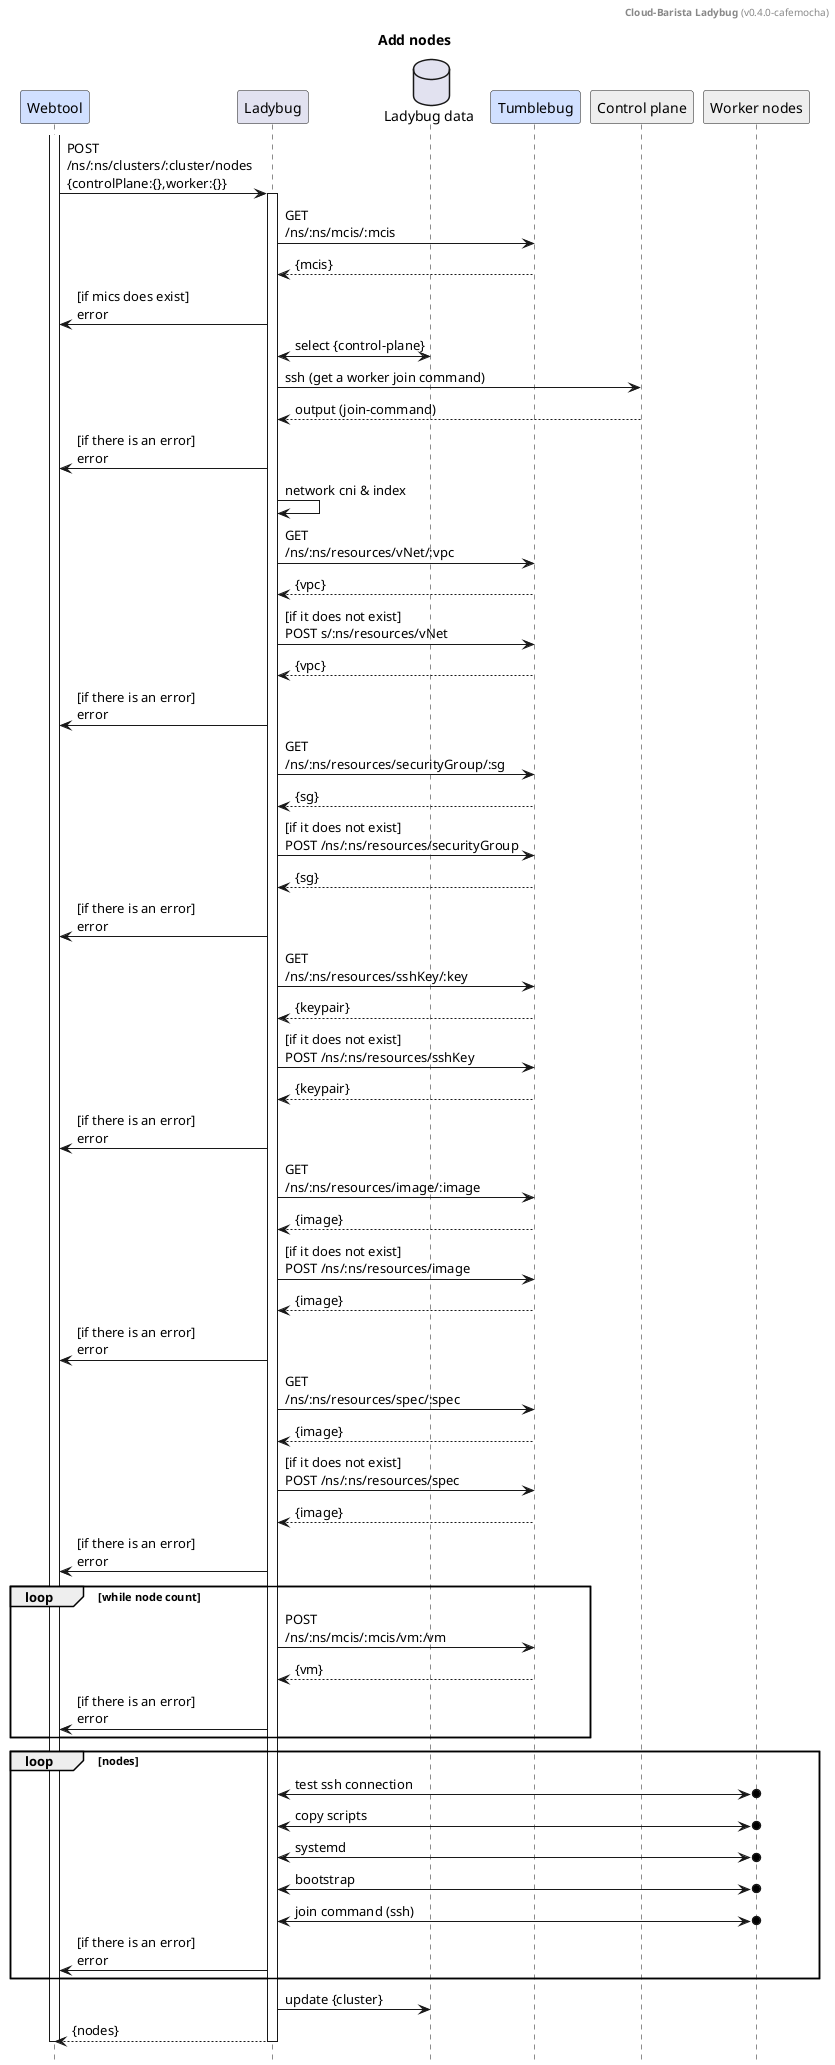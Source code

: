 @@startuml

header **Cloud-Barista Ladybug** (v0.4.0-cafemocha)
title Add nodes
hide footbox

participant	"Webtool"		as webtool		#d1e0ff
participant	"Ladybug"		as provider
database	"Ladybug data"	as db
participant	"Tumblebug"		as tumblebug	#d1e0ff
participant	"Control plane"	as mNodes		#eeeeee
participant	"Worker nodes"	as wNodes		#eeeeee


activate webtool
	webtool		->	provider		: POST\n/ns/:ns/clusters/:cluster/nodes \n{controlPlane:{},worker:{}}

	activate provider

		provider	->	tumblebug	: GET\n/ns/:ns/mcis/:mcis
		tumblebug	-->	provider	: {mcis}
		provider	->	webtool		: [if mics does exist]\nerror 

		'-- 1. join command
		provider	<->	db			: select {control-plane}
		provider	->		mNodes		: ssh (get a worker join command)
		provider	<--		mNodes		: output (join-command)
		provider	->		webtool		: [if there is an error]\nerror
		provider	->		provider	: network cni & index

		'-- 2.1. vpc
		provider	->	tumblebug	: GET\n/ns/:ns/resources/vNet/:vpc
		tumblebug	-->	provider	: {vpc}
		provider	->	tumblebug	: [if it does not exist]\nPOST s/:ns/resources/vNet
		tumblebug	-->	provider	: {vpc}
		provider	->	webtool		: [if there is an error]\nerror

		'-- 2.2. sg(fw)
		provider	->	tumblebug	: GET\n/ns/:ns/resources/securityGroup/:sg
		tumblebug	-->	provider	: {sg}
		provider	->	tumblebug	: [if it does not exist]\nPOST /ns/:ns/resources/securityGroup
		tumblebug	-->	provider	: {sg}
		provider	->	webtool		: [if there is an error]\nerror

		'-- 2.3. ssh
		provider	->	tumblebug	: GET\n/ns/:ns/resources/sshKey/:key
		tumblebug	-->	provider	: {keypair}
		provider	->	tumblebug	: [if it does not exist]\nPOST /ns/:ns/resources/sshKey
		tumblebug	-->	provider	: {keypair}
		provider	->	webtool		: [if there is an error]\nerror
		
		'-- 2.4. image
		provider	->	tumblebug	: GET\n/ns/:ns/resources/image/:image
		tumblebug	-->	provider	: {image}
		provider	->	tumblebug 	: [if it does not exist]\nPOST /ns/:ns/resources/image
		tumblebug	-->	provider	: {image}
		provider	->	webtool		: [if there is an error]\nerror

		'-- 2.5. spec
		provider	->	tumblebug	: GET\n/ns/:ns/resources/spec/:spec
		tumblebug	-->	provider	: {image}
		provider	->	tumblebug 	: [if it does not exist]\nPOST /ns/:ns/resources/spec
		tumblebug	-->	provider	: {image}
		provider	->	webtool		: [if there is an error]\nerror

		'-- 2.6. mcis
		
		loop while node count
			provider	->	tumblebug	: POST\n/ns/:ns/mcis/:mcis/vm:/vm
			tumblebug	-->	provider 	: {vm}
			provider	->	webtool		: [if there is an error]\nerror
		end
	
		'-- 3. boostrap & provisioning
		loop nodes
			provider	<->o	wNodes		: test ssh connection
			provider	<->o	wNodes		: copy scripts
			provider	<->o	wNodes		: systemd
			provider	<->o	wNodes		: bootstrap
			provider	<->o	wNodes		: join command (ssh)
			provider	->		webtool		: [if there is an error]\nerror
		end

		provider	->	db					: update {cluster}
		provider	-->	webtool				: {nodes}

	deactivate provider

deactivate webtool

@@enduml